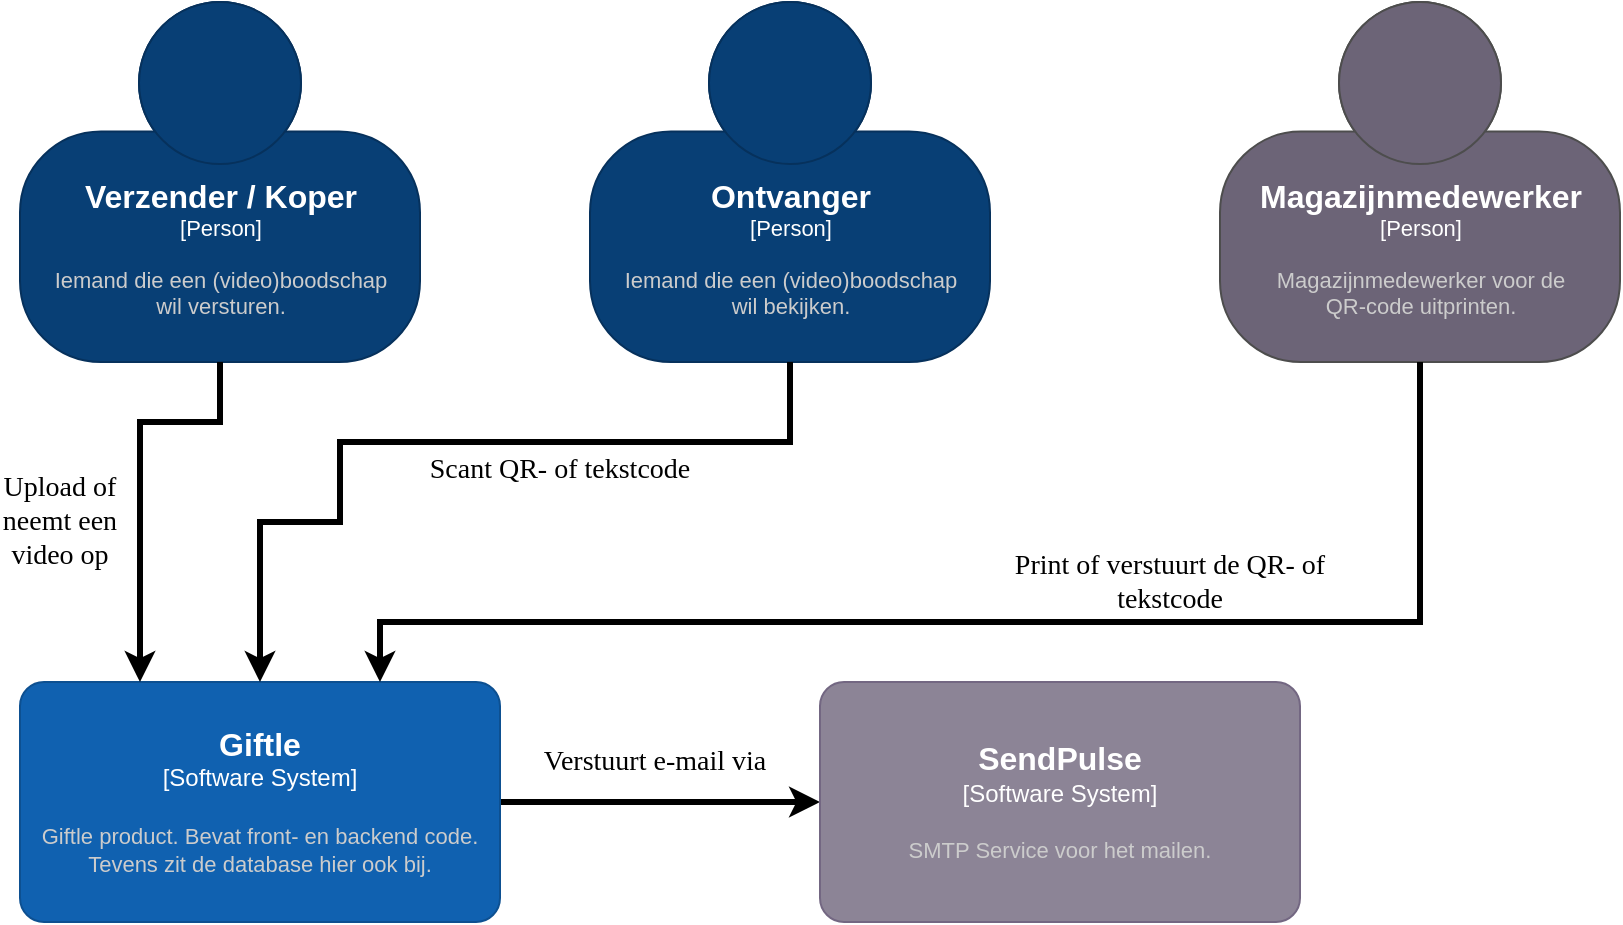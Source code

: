 <mxfile version="15.8.2" type="device"><diagram id="-0ToV_xf4O4VbdPgDHqG" name="Page-1"><mxGraphModel dx="981" dy="526" grid="0" gridSize="10" guides="1" tooltips="1" connect="1" arrows="1" fold="1" page="1" pageScale="1" pageWidth="850" pageHeight="1100" math="0" shadow="0"><root><mxCell id="0"/><mxCell id="1" parent="0"/><object c4Name="Verzender / Koper" c4Type="Person" c4Description="Iemand die een (video)boodschap&#10;wil versturen." label="&lt;font style=&quot;font-size: 16px&quot;&gt;&lt;b&gt;%c4Name%&lt;/b&gt;&lt;/font&gt;&lt;div&gt;[%c4Type%]&lt;/div&gt;&lt;br&gt;&lt;div&gt;&lt;font style=&quot;font-size: 11px&quot;&gt;&lt;font color=&quot;#cccccc&quot;&gt;%c4Description%&lt;/font&gt;&lt;/div&gt;" placeholders="1" id="0wUdZuKvDCX5RXPIYe8K-1"><mxCell style="html=1;fontSize=11;dashed=0;whitespace=wrap;fillColor=#083F75;strokeColor=#06315C;fontColor=#ffffff;shape=mxgraph.c4.person2;align=center;metaEdit=1;points=[[0.5,0,0],[1,0.5,0],[1,0.75,0],[0.75,1,0],[0.5,1,0],[0.25,1,0],[0,0.75,0],[0,0.5,0]];resizable=0;" vertex="1" parent="1"><mxGeometry x="40" y="60" width="200" height="180" as="geometry"/></mxCell></object><object placeholders="1" c4Name="Magazijnmedewerker" c4Type="Person" c4Description="Magazijnmedewerker voor de&#10;QR-code uitprinten." label="&lt;font style=&quot;font-size: 16px&quot;&gt;&lt;b&gt;%c4Name%&lt;/b&gt;&lt;/font&gt;&lt;div&gt;[%c4Type%]&lt;/div&gt;&lt;br&gt;&lt;div&gt;&lt;font style=&quot;font-size: 11px&quot;&gt;&lt;font color=&quot;#cccccc&quot;&gt;%c4Description%&lt;/font&gt;&lt;/div&gt;" id="0wUdZuKvDCX5RXPIYe8K-2"><mxCell style="html=1;fontSize=11;dashed=0;whitespace=wrap;fillColor=#6C6477;strokeColor=#4D4D4D;fontColor=#ffffff;shape=mxgraph.c4.person2;align=center;metaEdit=1;points=[[0.5,0,0],[1,0.5,0],[1,0.75,0],[0.75,1,0],[0.5,1,0],[0.25,1,0],[0,0.75,0],[0,0.5,0]];resizable=0;" vertex="1" parent="1"><mxGeometry x="640" y="60" width="200" height="180" as="geometry"/></mxCell></object><object c4Name="Ontvanger" c4Type="Person" c4Description="Iemand die een (video)boodschap&#10;wil bekijken." label="&lt;font style=&quot;font-size: 16px&quot;&gt;&lt;b&gt;%c4Name%&lt;/b&gt;&lt;/font&gt;&lt;div&gt;[%c4Type%]&lt;/div&gt;&lt;br&gt;&lt;div&gt;&lt;font style=&quot;font-size: 11px&quot;&gt;&lt;font color=&quot;#cccccc&quot;&gt;%c4Description%&lt;/font&gt;&lt;/div&gt;" placeholders="1" id="0wUdZuKvDCX5RXPIYe8K-3"><mxCell style="html=1;fontSize=11;dashed=0;whitespace=wrap;fillColor=#083F75;strokeColor=#06315C;fontColor=#ffffff;shape=mxgraph.c4.person2;align=center;metaEdit=1;points=[[0.5,0,0],[1,0.5,0],[1,0.75,0],[0.75,1,0],[0.5,1,0],[0.25,1,0],[0,0.75,0],[0,0.5,0]];resizable=0;" vertex="1" parent="1"><mxGeometry x="325" y="60" width="200" height="180" as="geometry"/></mxCell></object><mxCell id="0wUdZuKvDCX5RXPIYe8K-6" style="edgeStyle=orthogonalEdgeStyle;rounded=0;orthogonalLoop=1;jettySize=auto;html=1;strokeWidth=3;" edge="1" parent="1" source="0wUdZuKvDCX5RXPIYe8K-4" target="0wUdZuKvDCX5RXPIYe8K-5"><mxGeometry relative="1" as="geometry"/></mxCell><object placeholders="1" c4Name="Giftle" c4Type="Software System" c4Description="Giftle product. Bevat front- en backend code. Tevens zit de database hier ook bij." label="&lt;font style=&quot;font-size: 16px&quot;&gt;&lt;b&gt;%c4Name%&lt;/b&gt;&lt;/font&gt;&lt;div&gt;[%c4Type%]&lt;/div&gt;&lt;br&gt;&lt;div&gt;&lt;font style=&quot;font-size: 11px&quot;&gt;&lt;font color=&quot;#cccccc&quot;&gt;%c4Description%&lt;/font&gt;&lt;/div&gt;" id="0wUdZuKvDCX5RXPIYe8K-4"><mxCell style="rounded=1;whiteSpace=wrap;html=1;labelBackgroundColor=none;fillColor=#1061B0;fontColor=#ffffff;align=center;arcSize=10;strokeColor=#0D5091;metaEdit=1;resizable=0;points=[[0.25,0,0],[0.5,0,0],[0.75,0,0],[1,0.25,0],[1,0.5,0],[1,0.75,0],[0.75,1,0],[0.5,1,0],[0.25,1,0],[0,0.75,0],[0,0.5,0],[0,0.25,0]];" vertex="1" parent="1"><mxGeometry x="40" y="400" width="240" height="120" as="geometry"/></mxCell></object><object placeholders="1" c4Name="SendPulse" c4Type="Software System" c4Description="SMTP Service voor het mailen." label="&lt;font style=&quot;font-size: 16px&quot;&gt;&lt;b&gt;%c4Name%&lt;/b&gt;&lt;/font&gt;&lt;div&gt;[%c4Type%]&lt;/div&gt;&lt;br&gt;&lt;div&gt;&lt;font style=&quot;font-size: 11px&quot;&gt;&lt;font color=&quot;#cccccc&quot;&gt;%c4Description%&lt;/font&gt;&lt;/div&gt;" id="0wUdZuKvDCX5RXPIYe8K-5"><mxCell style="rounded=1;whiteSpace=wrap;html=1;labelBackgroundColor=none;fillColor=#8C8496;fontColor=#ffffff;align=center;arcSize=10;strokeColor=#736782;metaEdit=1;resizable=0;points=[[0.25,0,0],[0.5,0,0],[0.75,0,0],[1,0.25,0],[1,0.5,0],[1,0.75,0],[0.75,1,0],[0.5,1,0],[0.25,1,0],[0,0.75,0],[0,0.5,0],[0,0.25,0]];" vertex="1" parent="1"><mxGeometry x="440" y="400" width="240" height="120" as="geometry"/></mxCell></object><mxCell id="0wUdZuKvDCX5RXPIYe8K-8" value="&lt;font style=&quot;font-size: 14px&quot;&gt;Verstuurt e-mail via&lt;/font&gt;" style="text;html=1;strokeColor=none;fillColor=none;align=center;verticalAlign=middle;whiteSpace=wrap;rounded=0;fontSize=14;fontFamily=Verdana;" vertex="1" parent="1"><mxGeometry x="285" y="431" width="145" height="17" as="geometry"/></mxCell><mxCell id="0wUdZuKvDCX5RXPIYe8K-12" value="" style="endArrow=classic;html=1;rounded=0;fontFamily=Verdana;fontSize=14;fontColor=#CDA2BE;entryX=0.25;entryY=0;entryDx=0;entryDy=0;entryPerimeter=0;exitX=0.5;exitY=1;exitDx=0;exitDy=0;exitPerimeter=0;strokeColor=default;strokeWidth=3;" edge="1" parent="1" source="0wUdZuKvDCX5RXPIYe8K-1" target="0wUdZuKvDCX5RXPIYe8K-4"><mxGeometry width="50" height="50" relative="1" as="geometry"><mxPoint x="180" y="330" as="sourcePoint"/><mxPoint x="230" y="280" as="targetPoint"/><Array as="points"><mxPoint x="140" y="270"/><mxPoint x="100" y="270"/></Array></mxGeometry></mxCell><mxCell id="0wUdZuKvDCX5RXPIYe8K-13" value="" style="endArrow=classic;html=1;rounded=0;fontFamily=Verdana;fontSize=14;fontColor=#CDA2BE;entryX=0.5;entryY=0;entryDx=0;entryDy=0;entryPerimeter=0;exitX=0.5;exitY=1;exitDx=0;exitDy=0;exitPerimeter=0;strokeColor=default;strokeWidth=3;" edge="1" parent="1" source="0wUdZuKvDCX5RXPIYe8K-3" target="0wUdZuKvDCX5RXPIYe8K-4"><mxGeometry width="50" height="50" relative="1" as="geometry"><mxPoint x="150" y="250" as="sourcePoint"/><mxPoint x="110" y="410" as="targetPoint"/><Array as="points"><mxPoint x="425" y="280"/><mxPoint x="200" y="280"/><mxPoint x="200" y="320"/><mxPoint x="160" y="320"/><mxPoint x="160" y="360"/></Array></mxGeometry></mxCell><mxCell id="0wUdZuKvDCX5RXPIYe8K-14" value="" style="endArrow=classic;html=1;rounded=0;fontFamily=Verdana;fontSize=14;fontColor=#CDA2BE;entryX=0.75;entryY=0;entryDx=0;entryDy=0;entryPerimeter=0;exitX=0.5;exitY=1;exitDx=0;exitDy=0;exitPerimeter=0;strokeColor=default;strokeWidth=3;" edge="1" parent="1" source="0wUdZuKvDCX5RXPIYe8K-2" target="0wUdZuKvDCX5RXPIYe8K-4"><mxGeometry width="50" height="50" relative="1" as="geometry"><mxPoint x="435" y="250" as="sourcePoint"/><mxPoint x="170" y="410" as="targetPoint"/><Array as="points"><mxPoint x="740" y="370"/><mxPoint x="250" y="370"/><mxPoint x="220" y="370"/></Array></mxGeometry></mxCell><mxCell id="0wUdZuKvDCX5RXPIYe8K-15" value="&lt;font color=&quot;#000000&quot;&gt;Upload of neemt een video op&lt;/font&gt;" style="text;html=1;strokeColor=none;fillColor=none;align=center;verticalAlign=middle;whiteSpace=wrap;rounded=0;fontFamily=Verdana;fontSize=14;fontColor=#CDA2BE;" vertex="1" parent="1"><mxGeometry x="30" y="280" width="60" height="80" as="geometry"/></mxCell><mxCell id="0wUdZuKvDCX5RXPIYe8K-16" value="&lt;font color=&quot;#000000&quot;&gt;Scant QR- of tekstcode&lt;/font&gt;" style="text;html=1;strokeColor=none;fillColor=none;align=center;verticalAlign=middle;whiteSpace=wrap;rounded=0;fontFamily=Verdana;fontSize=14;fontColor=#CDA2BE;" vertex="1" parent="1"><mxGeometry x="210" y="284" width="200" height="20" as="geometry"/></mxCell><mxCell id="0wUdZuKvDCX5RXPIYe8K-17" value="&lt;font color=&quot;#000000&quot;&gt;Print of verstuurt de QR- of tekstcode&lt;/font&gt;" style="text;html=1;strokeColor=none;fillColor=none;align=center;verticalAlign=middle;whiteSpace=wrap;rounded=0;fontFamily=Verdana;fontSize=14;fontColor=#CDA2BE;" vertex="1" parent="1"><mxGeometry x="520" y="340" width="190" height="20" as="geometry"/></mxCell></root></mxGraphModel></diagram></mxfile>